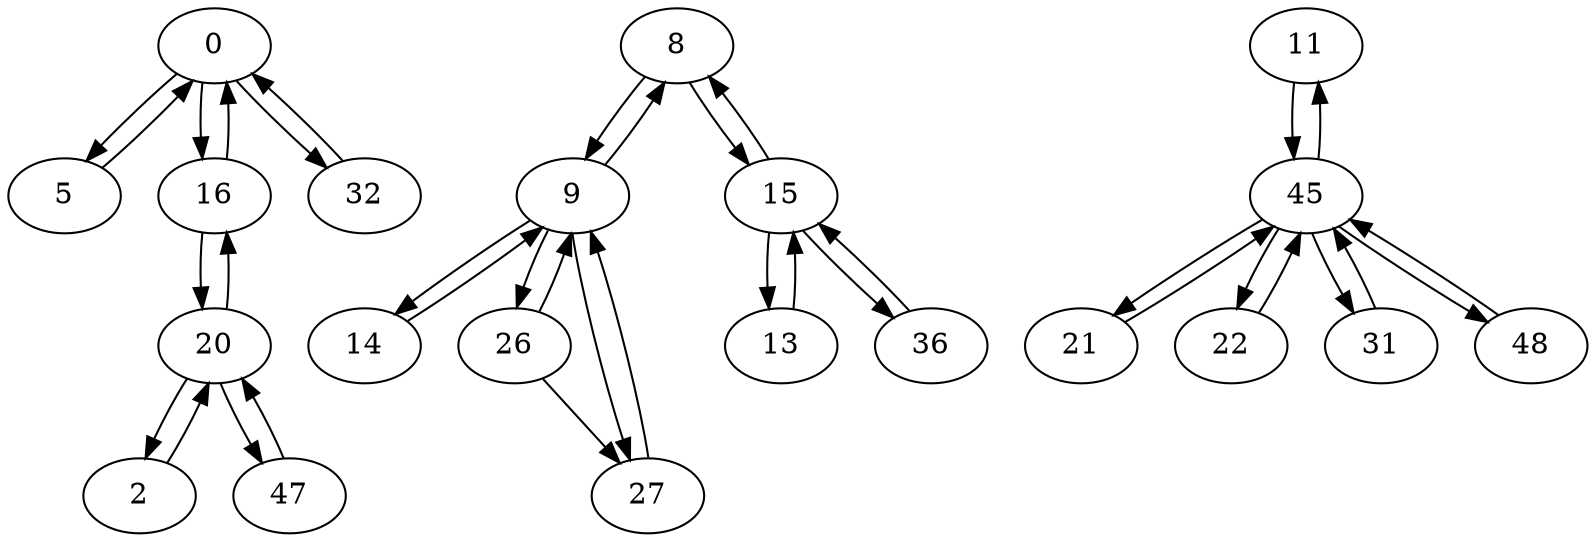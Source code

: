 digraph G {
  0 -> 5;
  0 -> 16;
  0 -> 32;
  2 -> 20;
  5 -> 0;
  8 -> 9;
  8 -> 15;
  9 -> 8;
  9 -> 14;
  9 -> 26;
  9 -> 27;
  11 -> 45;
  13 -> 15;
  14 -> 9;
  15 -> 8;
  15 -> 13;
  15 -> 36;
  16 -> 0;
  16 -> 20;
  20 -> 2;
  20 -> 16;
  20 -> 47;
  21 -> 45;
  22 -> 45;
  26 -> 9;
  26 -> 27;
  27 -> 9;
  31 -> 45;
  32 -> 0;
  36 -> 15;
  45 -> 11;
  45 -> 21;
  45 -> 22;
  45 -> 31;
  45 -> 48;
  47 -> 20;
  48 -> 45;
}